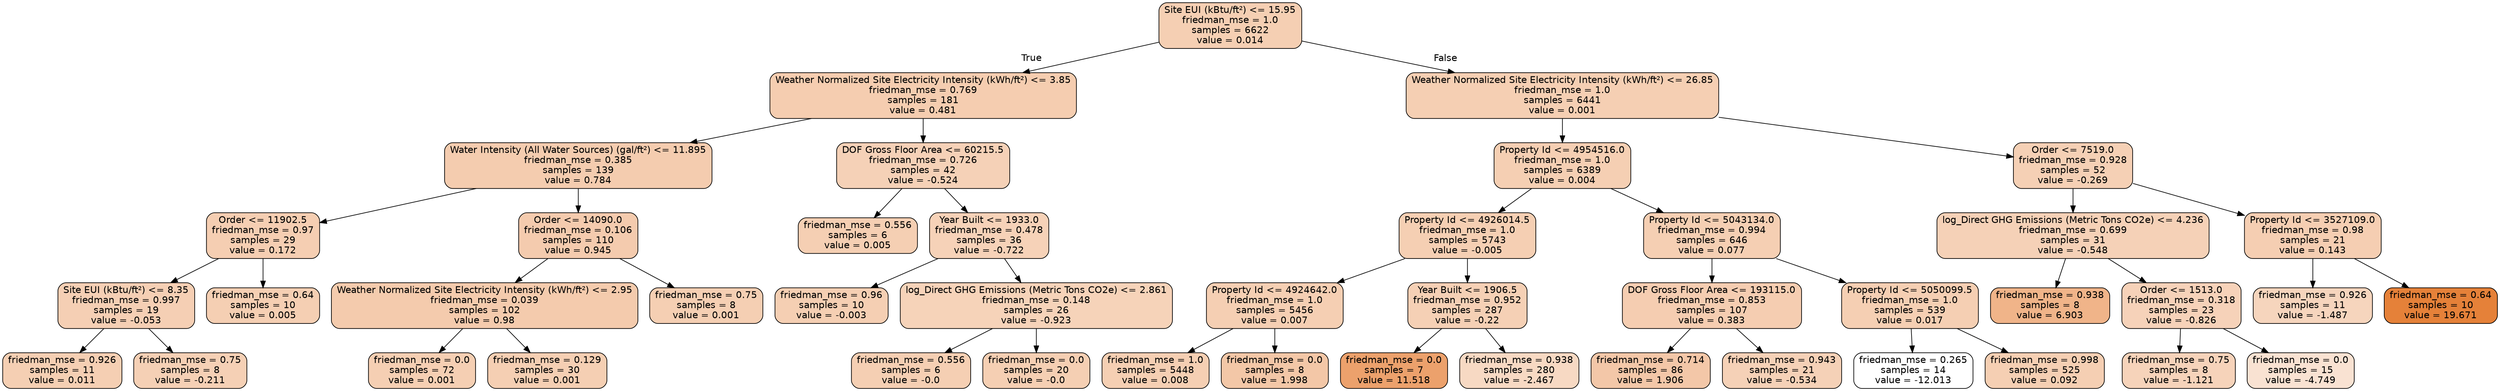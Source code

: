 digraph Tree {
node [shape=box, style="filled, rounded", color="black", fontname=helvetica] ;
edge [fontname=helvetica] ;
0 [label="Site EUI (kBtu/ft²) <= 15.95\nfriedman_mse = 1.0\nsamples = 6622\nvalue = 0.014", fillcolor="#e5813961"] ;
1 [label="Weather Normalized Site Electricity Intensity (kWh/ft²) <= 3.85\nfriedman_mse = 0.769\nsamples = 181\nvalue = 0.481", fillcolor="#e5813965"] ;
0 -> 1 [labeldistance=2.5, labelangle=45, headlabel="True"] ;
2 [label="Water Intensity (All Water Sources) (gal/ft²) <= 11.895\nfriedman_mse = 0.385\nsamples = 139\nvalue = 0.784", fillcolor="#e5813967"] ;
1 -> 2 ;
3 [label="Order <= 11902.5\nfriedman_mse = 0.97\nsamples = 29\nvalue = 0.172", fillcolor="#e5813962"] ;
2 -> 3 ;
4 [label="Site EUI (kBtu/ft²) <= 8.35\nfriedman_mse = 0.997\nsamples = 19\nvalue = -0.053", fillcolor="#e5813960"] ;
3 -> 4 ;
5 [label="friedman_mse = 0.926\nsamples = 11\nvalue = 0.011", fillcolor="#e5813961"] ;
4 -> 5 ;
6 [label="friedman_mse = 0.75\nsamples = 8\nvalue = -0.211", fillcolor="#e581395f"] ;
4 -> 6 ;
7 [label="friedman_mse = 0.64\nsamples = 10\nvalue = 0.005", fillcolor="#e5813961"] ;
3 -> 7 ;
8 [label="Order <= 14090.0\nfriedman_mse = 0.106\nsamples = 110\nvalue = 0.945", fillcolor="#e5813968"] ;
2 -> 8 ;
9 [label="Weather Normalized Site Electricity Intensity (kWh/ft²) <= 2.95\nfriedman_mse = 0.039\nsamples = 102\nvalue = 0.98", fillcolor="#e5813969"] ;
8 -> 9 ;
10 [label="friedman_mse = 0.0\nsamples = 72\nvalue = 0.001", fillcolor="#e5813961"] ;
9 -> 10 ;
11 [label="friedman_mse = 0.129\nsamples = 30\nvalue = 0.001", fillcolor="#e5813961"] ;
9 -> 11 ;
12 [label="friedman_mse = 0.75\nsamples = 8\nvalue = 0.001", fillcolor="#e5813961"] ;
8 -> 12 ;
13 [label="DOF Gross Floor Area <= 60215.5\nfriedman_mse = 0.726\nsamples = 42\nvalue = -0.524", fillcolor="#e581395c"] ;
1 -> 13 ;
14 [label="friedman_mse = 0.556\nsamples = 6\nvalue = 0.005", fillcolor="#e5813961"] ;
13 -> 14 ;
15 [label="Year Built <= 1933.0\nfriedman_mse = 0.478\nsamples = 36\nvalue = -0.722", fillcolor="#e581395b"] ;
13 -> 15 ;
16 [label="friedman_mse = 0.96\nsamples = 10\nvalue = -0.003", fillcolor="#e5813961"] ;
15 -> 16 ;
17 [label="log_Direct GHG Emissions (Metric Tons CO2e) <= 2.861\nfriedman_mse = 0.148\nsamples = 26\nvalue = -0.923", fillcolor="#e5813959"] ;
15 -> 17 ;
18 [label="friedman_mse = 0.556\nsamples = 6\nvalue = -0.0", fillcolor="#e5813961"] ;
17 -> 18 ;
19 [label="friedman_mse = 0.0\nsamples = 20\nvalue = -0.0", fillcolor="#e5813961"] ;
17 -> 19 ;
20 [label="Weather Normalized Site Electricity Intensity (kWh/ft²) <= 26.85\nfriedman_mse = 1.0\nsamples = 6441\nvalue = 0.001", fillcolor="#e5813961"] ;
0 -> 20 [labeldistance=2.5, labelangle=-45, headlabel="False"] ;
21 [label="Property Id <= 4954516.0\nfriedman_mse = 1.0\nsamples = 6389\nvalue = 0.004", fillcolor="#e5813961"] ;
20 -> 21 ;
22 [label="Property Id <= 4926014.5\nfriedman_mse = 1.0\nsamples = 5743\nvalue = -0.005", fillcolor="#e5813961"] ;
21 -> 22 ;
23 [label="Property Id <= 4924642.0\nfriedman_mse = 1.0\nsamples = 5456\nvalue = 0.007", fillcolor="#e5813961"] ;
22 -> 23 ;
24 [label="friedman_mse = 1.0\nsamples = 5448\nvalue = 0.008", fillcolor="#e5813961"] ;
23 -> 24 ;
25 [label="friedman_mse = 0.0\nsamples = 8\nvalue = 1.998", fillcolor="#e5813971"] ;
23 -> 25 ;
26 [label="Year Built <= 1906.5\nfriedman_mse = 0.952\nsamples = 287\nvalue = -0.22", fillcolor="#e581395f"] ;
22 -> 26 ;
27 [label="friedman_mse = 0.0\nsamples = 7\nvalue = 11.518", fillcolor="#e58139bd"] ;
26 -> 27 ;
28 [label="friedman_mse = 0.938\nsamples = 280\nvalue = -2.467", fillcolor="#e581394d"] ;
26 -> 28 ;
29 [label="Property Id <= 5043134.0\nfriedman_mse = 0.994\nsamples = 646\nvalue = 0.077", fillcolor="#e5813961"] ;
21 -> 29 ;
30 [label="DOF Gross Floor Area <= 193115.0\nfriedman_mse = 0.853\nsamples = 107\nvalue = 0.383", fillcolor="#e5813964"] ;
29 -> 30 ;
31 [label="friedman_mse = 0.714\nsamples = 86\nvalue = 1.906", fillcolor="#e5813970"] ;
30 -> 31 ;
32 [label="friedman_mse = 0.943\nsamples = 21\nvalue = -0.534", fillcolor="#e581395c"] ;
30 -> 32 ;
33 [label="Property Id <= 5050099.5\nfriedman_mse = 1.0\nsamples = 539\nvalue = 0.017", fillcolor="#e5813961"] ;
29 -> 33 ;
34 [label="friedman_mse = 0.265\nsamples = 14\nvalue = -12.013", fillcolor="#e5813900"] ;
33 -> 34 ;
35 [label="friedman_mse = 0.998\nsamples = 525\nvalue = 0.092", fillcolor="#e5813961"] ;
33 -> 35 ;
36 [label="Order <= 7519.0\nfriedman_mse = 0.928\nsamples = 52\nvalue = -0.269", fillcolor="#e581395f"] ;
20 -> 36 ;
37 [label="log_Direct GHG Emissions (Metric Tons CO2e) <= 4.236\nfriedman_mse = 0.699\nsamples = 31\nvalue = -0.548", fillcolor="#e581395c"] ;
36 -> 37 ;
38 [label="friedman_mse = 0.938\nsamples = 8\nvalue = 6.903", fillcolor="#e5813998"] ;
37 -> 38 ;
39 [label="Order <= 1513.0\nfriedman_mse = 0.318\nsamples = 23\nvalue = -0.826", fillcolor="#e581395a"] ;
37 -> 39 ;
40 [label="friedman_mse = 0.75\nsamples = 8\nvalue = -1.121", fillcolor="#e5813958"] ;
39 -> 40 ;
41 [label="friedman_mse = 0.0\nsamples = 15\nvalue = -4.749", fillcolor="#e581393a"] ;
39 -> 41 ;
42 [label="Property Id <= 3527109.0\nfriedman_mse = 0.98\nsamples = 21\nvalue = 0.143", fillcolor="#e5813962"] ;
36 -> 42 ;
43 [label="friedman_mse = 0.926\nsamples = 11\nvalue = -1.487", fillcolor="#e5813955"] ;
42 -> 43 ;
44 [label="friedman_mse = 0.64\nsamples = 10\nvalue = 19.671", fillcolor="#e58139ff"] ;
42 -> 44 ;
}